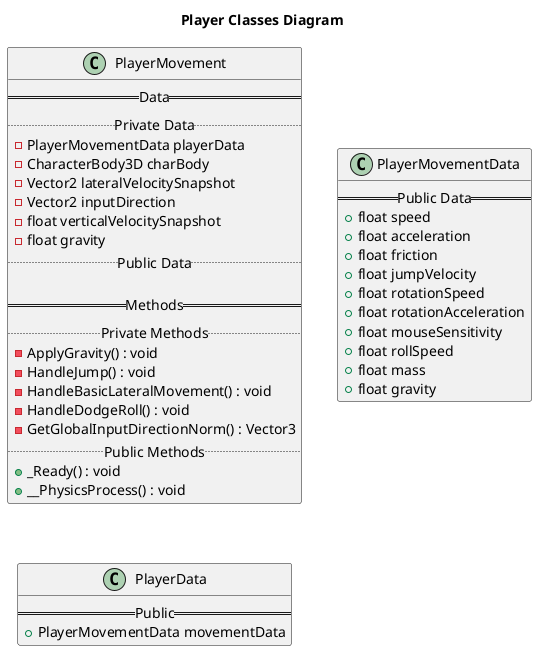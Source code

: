 @startuml Player Classes

title Player Classes Diagram

class PlayerMovement {
    == Data ==
    .. Private Data ..
    - PlayerMovementData playerData
    - CharacterBody3D charBody
    - Vector2 lateralVelocitySnapshot
    - Vector2 inputDirection
    - float verticalVelocitySnapshot
    - float gravity
    .. Public Data ..

    == Methods ==
    .. Private Methods ..
    - ApplyGravity() : void
    - HandleJump() : void
    - HandleBasicLateralMovement() : void
    - HandleDodgeRoll() : void
    - GetGlobalInputDirectionNorm() : Vector3
    .. Public Methods ..
    + _Ready() : void
    + __PhysicsProcess() : void
}

class PlayerMovementData {
    == Public Data ==
    + float speed
    + float acceleration
    + float friction
    + float jumpVelocity
    + float rotationSpeed
    + float rotationAcceleration
    + float mouseSensitivity
    + float rollSpeed
    + float mass
    + float gravity
}

class PlayerData {
    == Public ==
    + PlayerMovementData movementData
}

@enduml
